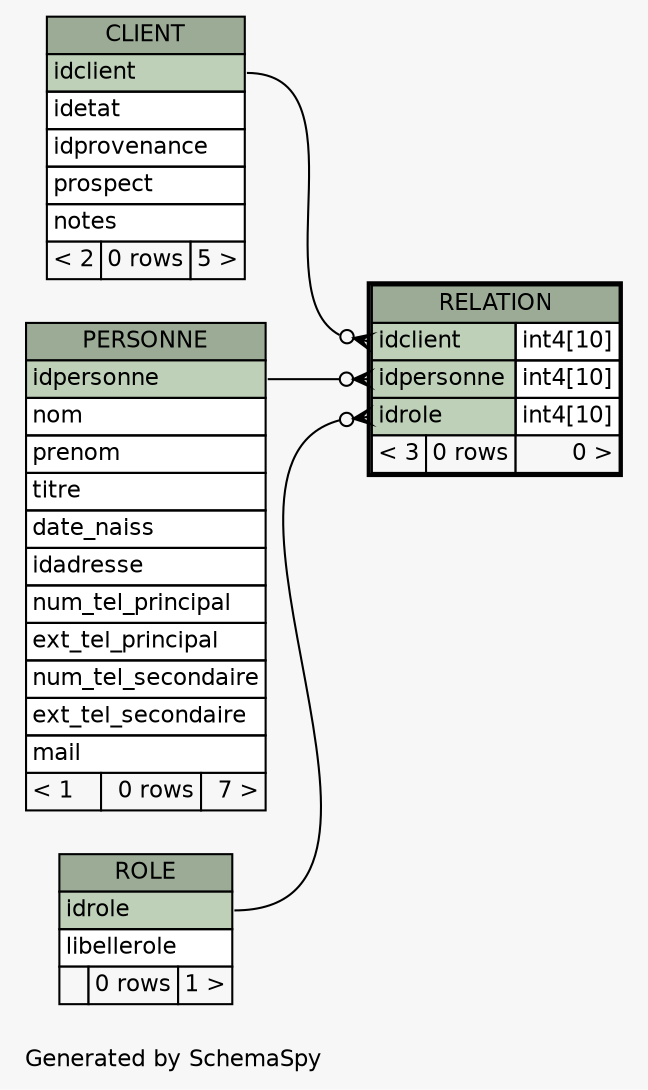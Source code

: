// dot 2.40.1 on Mac OS X 10.12.5
// SchemaSpy rev 590
digraph "oneDegreeRelationshipsDiagram" {
  graph [
    rankdir="RL"
    bgcolor="#f7f7f7"
    label="\nGenerated by SchemaSpy"
    labeljust="l"
    nodesep="0.18"
    ranksep="0.46"
    fontname="Helvetica"
    fontsize="11"
  ];
  node [
    fontname="Helvetica"
    fontsize="11"
    shape="plaintext"
  ];
  edge [
    arrowsize="0.8"
  ];
  "RELATION":"idclient":w -> "CLIENT":"idclient":e [arrowhead=none dir=back arrowtail=crowodot];
  "RELATION":"idpersonne":w -> "PERSONNE":"idpersonne":e [arrowhead=none dir=back arrowtail=crowodot];
  "RELATION":"idrole":w -> "ROLE":"idrole":e [arrowhead=none dir=back arrowtail=crowodot];
  "CLIENT" [
    label=<
    <TABLE BORDER="0" CELLBORDER="1" CELLSPACING="0" BGCOLOR="#ffffff">
      <TR><TD COLSPAN="3" BGCOLOR="#9bab96" ALIGN="CENTER">CLIENT</TD></TR>
      <TR><TD PORT="idclient" COLSPAN="3" BGCOLOR="#bed1b8" ALIGN="LEFT">idclient</TD></TR>
      <TR><TD PORT="idetat" COLSPAN="3" ALIGN="LEFT">idetat</TD></TR>
      <TR><TD PORT="idprovenance" COLSPAN="3" ALIGN="LEFT">idprovenance</TD></TR>
      <TR><TD PORT="prospect" COLSPAN="3" ALIGN="LEFT">prospect</TD></TR>
      <TR><TD PORT="notes" COLSPAN="3" ALIGN="LEFT">notes</TD></TR>
      <TR><TD ALIGN="LEFT" BGCOLOR="#f7f7f7">&lt; 2</TD><TD ALIGN="RIGHT" BGCOLOR="#f7f7f7">0 rows</TD><TD ALIGN="RIGHT" BGCOLOR="#f7f7f7">5 &gt;</TD></TR>
    </TABLE>>
    URL="CLIENT.html"
    tooltip="CLIENT"
  ];
  "PERSONNE" [
    label=<
    <TABLE BORDER="0" CELLBORDER="1" CELLSPACING="0" BGCOLOR="#ffffff">
      <TR><TD COLSPAN="3" BGCOLOR="#9bab96" ALIGN="CENTER">PERSONNE</TD></TR>
      <TR><TD PORT="idpersonne" COLSPAN="3" BGCOLOR="#bed1b8" ALIGN="LEFT">idpersonne</TD></TR>
      <TR><TD PORT="nom" COLSPAN="3" ALIGN="LEFT">nom</TD></TR>
      <TR><TD PORT="prenom" COLSPAN="3" ALIGN="LEFT">prenom</TD></TR>
      <TR><TD PORT="titre" COLSPAN="3" ALIGN="LEFT">titre</TD></TR>
      <TR><TD PORT="date_naiss" COLSPAN="3" ALIGN="LEFT">date_naiss</TD></TR>
      <TR><TD PORT="idadresse" COLSPAN="3" ALIGN="LEFT">idadresse</TD></TR>
      <TR><TD PORT="num_tel_principal" COLSPAN="3" ALIGN="LEFT">num_tel_principal</TD></TR>
      <TR><TD PORT="ext_tel_principal" COLSPAN="3" ALIGN="LEFT">ext_tel_principal</TD></TR>
      <TR><TD PORT="num_tel_secondaire" COLSPAN="3" ALIGN="LEFT">num_tel_secondaire</TD></TR>
      <TR><TD PORT="ext_tel_secondaire" COLSPAN="3" ALIGN="LEFT">ext_tel_secondaire</TD></TR>
      <TR><TD PORT="mail" COLSPAN="3" ALIGN="LEFT">mail</TD></TR>
      <TR><TD ALIGN="LEFT" BGCOLOR="#f7f7f7">&lt; 1</TD><TD ALIGN="RIGHT" BGCOLOR="#f7f7f7">0 rows</TD><TD ALIGN="RIGHT" BGCOLOR="#f7f7f7">7 &gt;</TD></TR>
    </TABLE>>
    URL="PERSONNE.html"
    tooltip="PERSONNE"
  ];
  "RELATION" [
    label=<
    <TABLE BORDER="2" CELLBORDER="1" CELLSPACING="0" BGCOLOR="#ffffff">
      <TR><TD COLSPAN="3" BGCOLOR="#9bab96" ALIGN="CENTER">RELATION</TD></TR>
      <TR><TD PORT="idclient" COLSPAN="2" BGCOLOR="#bed1b8" ALIGN="LEFT">idclient</TD><TD PORT="idclient.type" ALIGN="LEFT">int4[10]</TD></TR>
      <TR><TD PORT="idpersonne" COLSPAN="2" BGCOLOR="#bed1b8" ALIGN="LEFT">idpersonne</TD><TD PORT="idpersonne.type" ALIGN="LEFT">int4[10]</TD></TR>
      <TR><TD PORT="idrole" COLSPAN="2" BGCOLOR="#bed1b8" ALIGN="LEFT">idrole</TD><TD PORT="idrole.type" ALIGN="LEFT">int4[10]</TD></TR>
      <TR><TD ALIGN="LEFT" BGCOLOR="#f7f7f7">&lt; 3</TD><TD ALIGN="RIGHT" BGCOLOR="#f7f7f7">0 rows</TD><TD ALIGN="RIGHT" BGCOLOR="#f7f7f7">0 &gt;</TD></TR>
    </TABLE>>
    URL="RELATION.html"
    tooltip="RELATION"
  ];
  "ROLE" [
    label=<
    <TABLE BORDER="0" CELLBORDER="1" CELLSPACING="0" BGCOLOR="#ffffff">
      <TR><TD COLSPAN="3" BGCOLOR="#9bab96" ALIGN="CENTER">ROLE</TD></TR>
      <TR><TD PORT="idrole" COLSPAN="3" BGCOLOR="#bed1b8" ALIGN="LEFT">idrole</TD></TR>
      <TR><TD PORT="libellerole" COLSPAN="3" ALIGN="LEFT">libellerole</TD></TR>
      <TR><TD ALIGN="LEFT" BGCOLOR="#f7f7f7">  </TD><TD ALIGN="RIGHT" BGCOLOR="#f7f7f7">0 rows</TD><TD ALIGN="RIGHT" BGCOLOR="#f7f7f7">1 &gt;</TD></TR>
    </TABLE>>
    URL="ROLE.html"
    tooltip="ROLE"
  ];
}
